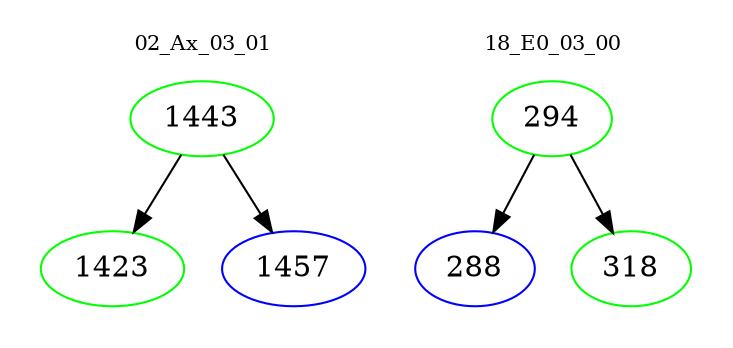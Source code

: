 digraph{
subgraph cluster_0 {
color = white
label = "02_Ax_03_01";
fontsize=10;
T0_1443 [label="1443", color="green"]
T0_1443 -> T0_1423 [color="black"]
T0_1423 [label="1423", color="green"]
T0_1443 -> T0_1457 [color="black"]
T0_1457 [label="1457", color="blue"]
}
subgraph cluster_1 {
color = white
label = "18_E0_03_00";
fontsize=10;
T1_294 [label="294", color="green"]
T1_294 -> T1_288 [color="black"]
T1_288 [label="288", color="blue"]
T1_294 -> T1_318 [color="black"]
T1_318 [label="318", color="green"]
}
}
